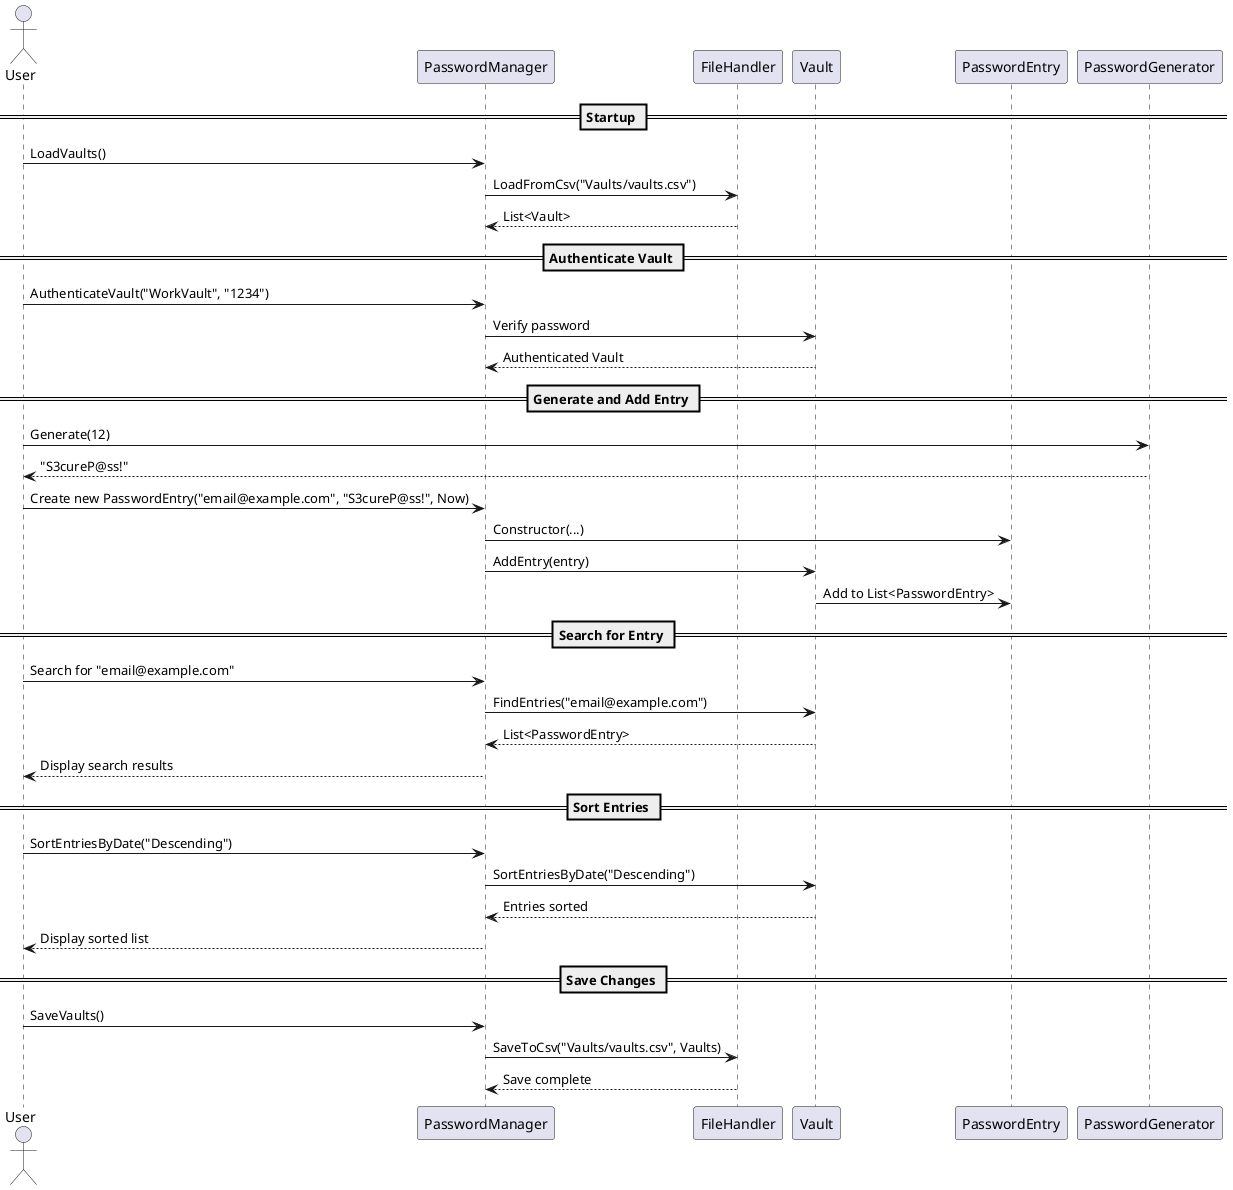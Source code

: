 @startuml
actor User
participant PasswordManager
participant FileHandler
participant Vault
participant PasswordEntry
participant PasswordGenerator

== Startup ==
User -> PasswordManager : LoadVaults()
PasswordManager -> FileHandler : LoadFromCsv("Vaults/vaults.csv")
FileHandler --> PasswordManager : List<Vault>

== Authenticate Vault ==
User -> PasswordManager : AuthenticateVault("WorkVault", "1234")
PasswordManager -> Vault : Verify password
Vault --> PasswordManager : Authenticated Vault

== Generate and Add Entry ==
User -> PasswordGenerator : Generate(12)
PasswordGenerator --> User : "S3cureP@ss!"

User -> PasswordManager : Create new PasswordEntry("email@example.com", "S3cureP@ss!", Now)
PasswordManager -> PasswordEntry : Constructor(...)
PasswordManager -> Vault : AddEntry(entry)
Vault -> PasswordEntry : Add to List<PasswordEntry>

== Search for Entry ==
User -> PasswordManager : Search for "email@example.com"
PasswordManager -> Vault : FindEntries("email@example.com")
Vault --> PasswordManager : List<PasswordEntry>
PasswordManager --> User : Display search results

== Sort Entries ==
User -> PasswordManager : SortEntriesByDate("Descending")
PasswordManager -> Vault : SortEntriesByDate("Descending")
Vault --> PasswordManager : Entries sorted
PasswordManager --> User : Display sorted list

== Save Changes ==
User -> PasswordManager : SaveVaults()
PasswordManager -> FileHandler : SaveToCsv("Vaults/vaults.csv", Vaults)
FileHandler --> PasswordManager : Save complete

@enduml
